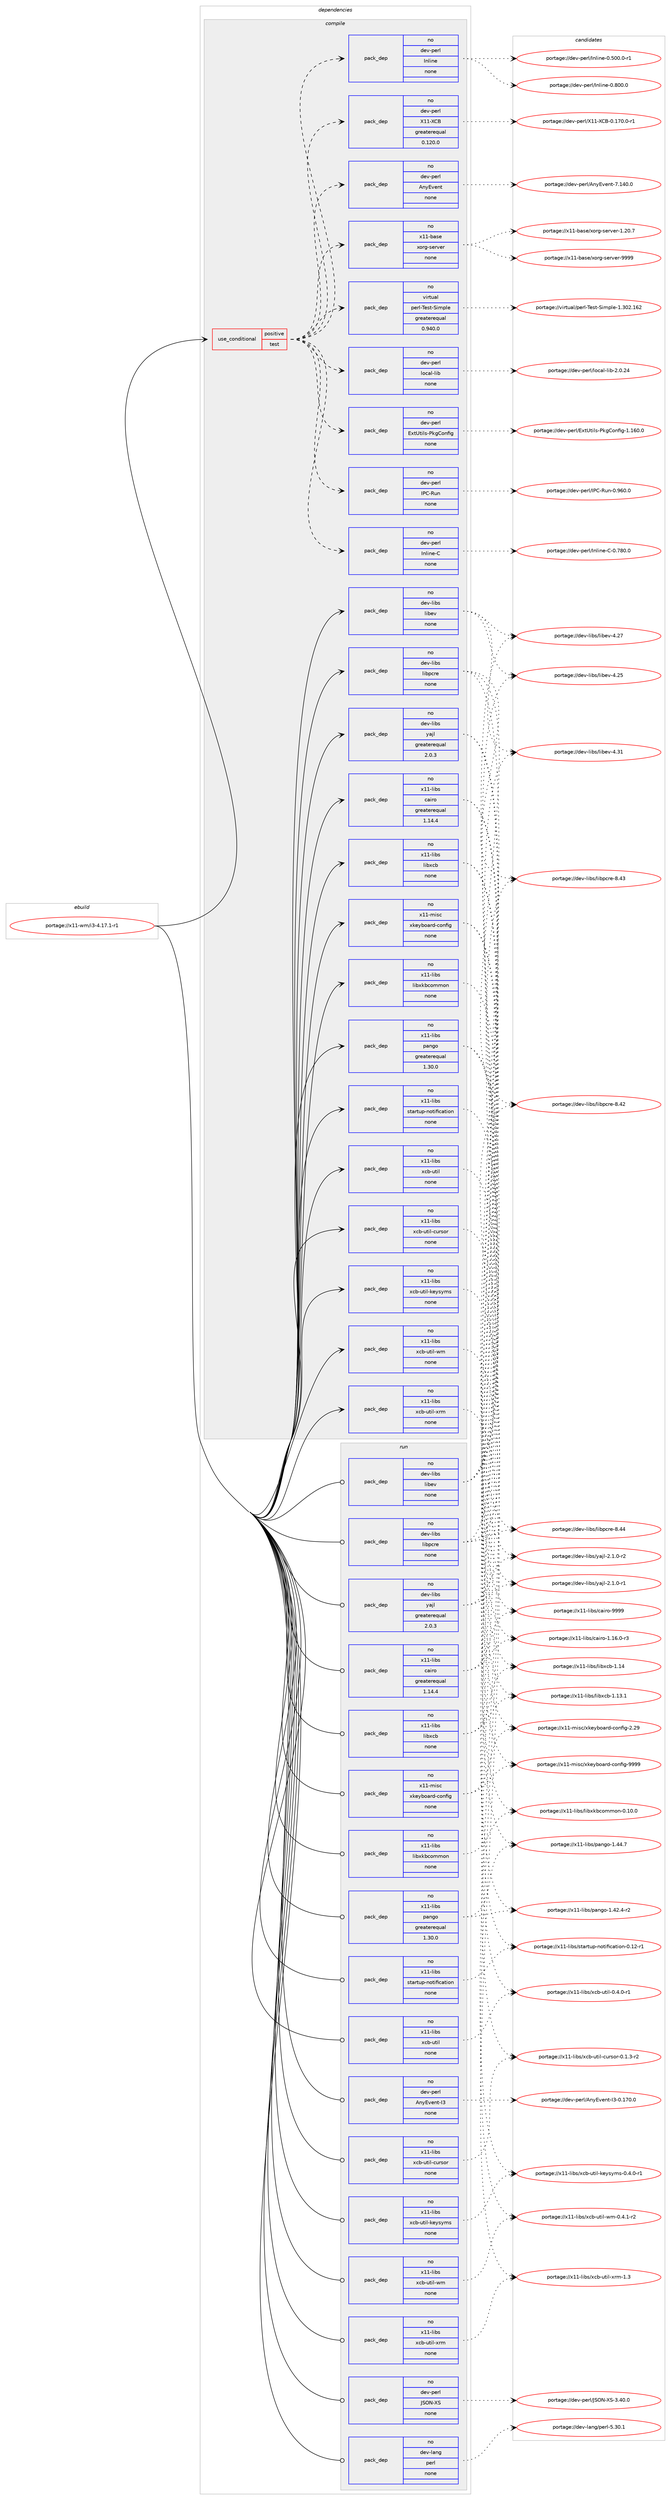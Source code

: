 digraph prolog {

# *************
# Graph options
# *************

newrank=true;
concentrate=true;
compound=true;
graph [rankdir=LR,fontname=Helvetica,fontsize=10,ranksep=1.5];#, ranksep=2.5, nodesep=0.2];
edge  [arrowhead=vee];
node  [fontname=Helvetica,fontsize=10];

# **********
# The ebuild
# **********

subgraph cluster_leftcol {
color=gray;
rank=same;
label=<<i>ebuild</i>>;
id [label="portage://x11-wm/i3-4.17.1-r1", color=red, width=4, href="../x11-wm/i3-4.17.1-r1.svg"];
}

# ****************
# The dependencies
# ****************

subgraph cluster_midcol {
color=gray;
label=<<i>dependencies</i>>;
subgraph cluster_compile {
fillcolor="#eeeeee";
style=filled;
label=<<i>compile</i>>;
subgraph cond359 {
dependency2326 [label=<<TABLE BORDER="0" CELLBORDER="1" CELLSPACING="0" CELLPADDING="4"><TR><TD ROWSPAN="3" CELLPADDING="10">use_conditional</TD></TR><TR><TD>positive</TD></TR><TR><TD>test</TD></TR></TABLE>>, shape=none, color=red];
subgraph pack1948 {
dependency2327 [label=<<TABLE BORDER="0" CELLBORDER="1" CELLSPACING="0" CELLPADDING="4" WIDTH="220"><TR><TD ROWSPAN="6" CELLPADDING="30">pack_dep</TD></TR><TR><TD WIDTH="110">no</TD></TR><TR><TD>dev-perl</TD></TR><TR><TD>AnyEvent</TD></TR><TR><TD>none</TD></TR><TR><TD></TD></TR></TABLE>>, shape=none, color=blue];
}
dependency2326:e -> dependency2327:w [weight=20,style="dashed",arrowhead="vee"];
subgraph pack1949 {
dependency2328 [label=<<TABLE BORDER="0" CELLBORDER="1" CELLSPACING="0" CELLPADDING="4" WIDTH="220"><TR><TD ROWSPAN="6" CELLPADDING="30">pack_dep</TD></TR><TR><TD WIDTH="110">no</TD></TR><TR><TD>dev-perl</TD></TR><TR><TD>X11-XCB</TD></TR><TR><TD>greaterequal</TD></TR><TR><TD>0.120.0</TD></TR></TABLE>>, shape=none, color=blue];
}
dependency2326:e -> dependency2328:w [weight=20,style="dashed",arrowhead="vee"];
subgraph pack1950 {
dependency2329 [label=<<TABLE BORDER="0" CELLBORDER="1" CELLSPACING="0" CELLPADDING="4" WIDTH="220"><TR><TD ROWSPAN="6" CELLPADDING="30">pack_dep</TD></TR><TR><TD WIDTH="110">no</TD></TR><TR><TD>dev-perl</TD></TR><TR><TD>Inline</TD></TR><TR><TD>none</TD></TR><TR><TD></TD></TR></TABLE>>, shape=none, color=blue];
}
dependency2326:e -> dependency2329:w [weight=20,style="dashed",arrowhead="vee"];
subgraph pack1951 {
dependency2330 [label=<<TABLE BORDER="0" CELLBORDER="1" CELLSPACING="0" CELLPADDING="4" WIDTH="220"><TR><TD ROWSPAN="6" CELLPADDING="30">pack_dep</TD></TR><TR><TD WIDTH="110">no</TD></TR><TR><TD>dev-perl</TD></TR><TR><TD>Inline-C</TD></TR><TR><TD>none</TD></TR><TR><TD></TD></TR></TABLE>>, shape=none, color=blue];
}
dependency2326:e -> dependency2330:w [weight=20,style="dashed",arrowhead="vee"];
subgraph pack1952 {
dependency2331 [label=<<TABLE BORDER="0" CELLBORDER="1" CELLSPACING="0" CELLPADDING="4" WIDTH="220"><TR><TD ROWSPAN="6" CELLPADDING="30">pack_dep</TD></TR><TR><TD WIDTH="110">no</TD></TR><TR><TD>dev-perl</TD></TR><TR><TD>IPC-Run</TD></TR><TR><TD>none</TD></TR><TR><TD></TD></TR></TABLE>>, shape=none, color=blue];
}
dependency2326:e -> dependency2331:w [weight=20,style="dashed",arrowhead="vee"];
subgraph pack1953 {
dependency2332 [label=<<TABLE BORDER="0" CELLBORDER="1" CELLSPACING="0" CELLPADDING="4" WIDTH="220"><TR><TD ROWSPAN="6" CELLPADDING="30">pack_dep</TD></TR><TR><TD WIDTH="110">no</TD></TR><TR><TD>dev-perl</TD></TR><TR><TD>ExtUtils-PkgConfig</TD></TR><TR><TD>none</TD></TR><TR><TD></TD></TR></TABLE>>, shape=none, color=blue];
}
dependency2326:e -> dependency2332:w [weight=20,style="dashed",arrowhead="vee"];
subgraph pack1954 {
dependency2333 [label=<<TABLE BORDER="0" CELLBORDER="1" CELLSPACING="0" CELLPADDING="4" WIDTH="220"><TR><TD ROWSPAN="6" CELLPADDING="30">pack_dep</TD></TR><TR><TD WIDTH="110">no</TD></TR><TR><TD>dev-perl</TD></TR><TR><TD>local-lib</TD></TR><TR><TD>none</TD></TR><TR><TD></TD></TR></TABLE>>, shape=none, color=blue];
}
dependency2326:e -> dependency2333:w [weight=20,style="dashed",arrowhead="vee"];
subgraph pack1955 {
dependency2334 [label=<<TABLE BORDER="0" CELLBORDER="1" CELLSPACING="0" CELLPADDING="4" WIDTH="220"><TR><TD ROWSPAN="6" CELLPADDING="30">pack_dep</TD></TR><TR><TD WIDTH="110">no</TD></TR><TR><TD>virtual</TD></TR><TR><TD>perl-Test-Simple</TD></TR><TR><TD>greaterequal</TD></TR><TR><TD>0.940.0</TD></TR></TABLE>>, shape=none, color=blue];
}
dependency2326:e -> dependency2334:w [weight=20,style="dashed",arrowhead="vee"];
subgraph pack1956 {
dependency2335 [label=<<TABLE BORDER="0" CELLBORDER="1" CELLSPACING="0" CELLPADDING="4" WIDTH="220"><TR><TD ROWSPAN="6" CELLPADDING="30">pack_dep</TD></TR><TR><TD WIDTH="110">no</TD></TR><TR><TD>x11-base</TD></TR><TR><TD>xorg-server</TD></TR><TR><TD>none</TD></TR><TR><TD></TD></TR></TABLE>>, shape=none, color=blue];
}
dependency2326:e -> dependency2335:w [weight=20,style="dashed",arrowhead="vee"];
}
id:e -> dependency2326:w [weight=20,style="solid",arrowhead="vee"];
subgraph pack1957 {
dependency2336 [label=<<TABLE BORDER="0" CELLBORDER="1" CELLSPACING="0" CELLPADDING="4" WIDTH="220"><TR><TD ROWSPAN="6" CELLPADDING="30">pack_dep</TD></TR><TR><TD WIDTH="110">no</TD></TR><TR><TD>dev-libs</TD></TR><TR><TD>libev</TD></TR><TR><TD>none</TD></TR><TR><TD></TD></TR></TABLE>>, shape=none, color=blue];
}
id:e -> dependency2336:w [weight=20,style="solid",arrowhead="vee"];
subgraph pack1958 {
dependency2337 [label=<<TABLE BORDER="0" CELLBORDER="1" CELLSPACING="0" CELLPADDING="4" WIDTH="220"><TR><TD ROWSPAN="6" CELLPADDING="30">pack_dep</TD></TR><TR><TD WIDTH="110">no</TD></TR><TR><TD>dev-libs</TD></TR><TR><TD>libpcre</TD></TR><TR><TD>none</TD></TR><TR><TD></TD></TR></TABLE>>, shape=none, color=blue];
}
id:e -> dependency2337:w [weight=20,style="solid",arrowhead="vee"];
subgraph pack1959 {
dependency2338 [label=<<TABLE BORDER="0" CELLBORDER="1" CELLSPACING="0" CELLPADDING="4" WIDTH="220"><TR><TD ROWSPAN="6" CELLPADDING="30">pack_dep</TD></TR><TR><TD WIDTH="110">no</TD></TR><TR><TD>dev-libs</TD></TR><TR><TD>yajl</TD></TR><TR><TD>greaterequal</TD></TR><TR><TD>2.0.3</TD></TR></TABLE>>, shape=none, color=blue];
}
id:e -> dependency2338:w [weight=20,style="solid",arrowhead="vee"];
subgraph pack1960 {
dependency2339 [label=<<TABLE BORDER="0" CELLBORDER="1" CELLSPACING="0" CELLPADDING="4" WIDTH="220"><TR><TD ROWSPAN="6" CELLPADDING="30">pack_dep</TD></TR><TR><TD WIDTH="110">no</TD></TR><TR><TD>x11-libs</TD></TR><TR><TD>cairo</TD></TR><TR><TD>greaterequal</TD></TR><TR><TD>1.14.4</TD></TR></TABLE>>, shape=none, color=blue];
}
id:e -> dependency2339:w [weight=20,style="solid",arrowhead="vee"];
subgraph pack1961 {
dependency2340 [label=<<TABLE BORDER="0" CELLBORDER="1" CELLSPACING="0" CELLPADDING="4" WIDTH="220"><TR><TD ROWSPAN="6" CELLPADDING="30">pack_dep</TD></TR><TR><TD WIDTH="110">no</TD></TR><TR><TD>x11-libs</TD></TR><TR><TD>libxcb</TD></TR><TR><TD>none</TD></TR><TR><TD></TD></TR></TABLE>>, shape=none, color=blue];
}
id:e -> dependency2340:w [weight=20,style="solid",arrowhead="vee"];
subgraph pack1962 {
dependency2341 [label=<<TABLE BORDER="0" CELLBORDER="1" CELLSPACING="0" CELLPADDING="4" WIDTH="220"><TR><TD ROWSPAN="6" CELLPADDING="30">pack_dep</TD></TR><TR><TD WIDTH="110">no</TD></TR><TR><TD>x11-libs</TD></TR><TR><TD>libxkbcommon</TD></TR><TR><TD>none</TD></TR><TR><TD></TD></TR></TABLE>>, shape=none, color=blue];
}
id:e -> dependency2341:w [weight=20,style="solid",arrowhead="vee"];
subgraph pack1963 {
dependency2342 [label=<<TABLE BORDER="0" CELLBORDER="1" CELLSPACING="0" CELLPADDING="4" WIDTH="220"><TR><TD ROWSPAN="6" CELLPADDING="30">pack_dep</TD></TR><TR><TD WIDTH="110">no</TD></TR><TR><TD>x11-libs</TD></TR><TR><TD>pango</TD></TR><TR><TD>greaterequal</TD></TR><TR><TD>1.30.0</TD></TR></TABLE>>, shape=none, color=blue];
}
id:e -> dependency2342:w [weight=20,style="solid",arrowhead="vee"];
subgraph pack1964 {
dependency2343 [label=<<TABLE BORDER="0" CELLBORDER="1" CELLSPACING="0" CELLPADDING="4" WIDTH="220"><TR><TD ROWSPAN="6" CELLPADDING="30">pack_dep</TD></TR><TR><TD WIDTH="110">no</TD></TR><TR><TD>x11-libs</TD></TR><TR><TD>startup-notification</TD></TR><TR><TD>none</TD></TR><TR><TD></TD></TR></TABLE>>, shape=none, color=blue];
}
id:e -> dependency2343:w [weight=20,style="solid",arrowhead="vee"];
subgraph pack1965 {
dependency2344 [label=<<TABLE BORDER="0" CELLBORDER="1" CELLSPACING="0" CELLPADDING="4" WIDTH="220"><TR><TD ROWSPAN="6" CELLPADDING="30">pack_dep</TD></TR><TR><TD WIDTH="110">no</TD></TR><TR><TD>x11-libs</TD></TR><TR><TD>xcb-util</TD></TR><TR><TD>none</TD></TR><TR><TD></TD></TR></TABLE>>, shape=none, color=blue];
}
id:e -> dependency2344:w [weight=20,style="solid",arrowhead="vee"];
subgraph pack1966 {
dependency2345 [label=<<TABLE BORDER="0" CELLBORDER="1" CELLSPACING="0" CELLPADDING="4" WIDTH="220"><TR><TD ROWSPAN="6" CELLPADDING="30">pack_dep</TD></TR><TR><TD WIDTH="110">no</TD></TR><TR><TD>x11-libs</TD></TR><TR><TD>xcb-util-cursor</TD></TR><TR><TD>none</TD></TR><TR><TD></TD></TR></TABLE>>, shape=none, color=blue];
}
id:e -> dependency2345:w [weight=20,style="solid",arrowhead="vee"];
subgraph pack1967 {
dependency2346 [label=<<TABLE BORDER="0" CELLBORDER="1" CELLSPACING="0" CELLPADDING="4" WIDTH="220"><TR><TD ROWSPAN="6" CELLPADDING="30">pack_dep</TD></TR><TR><TD WIDTH="110">no</TD></TR><TR><TD>x11-libs</TD></TR><TR><TD>xcb-util-keysyms</TD></TR><TR><TD>none</TD></TR><TR><TD></TD></TR></TABLE>>, shape=none, color=blue];
}
id:e -> dependency2346:w [weight=20,style="solid",arrowhead="vee"];
subgraph pack1968 {
dependency2347 [label=<<TABLE BORDER="0" CELLBORDER="1" CELLSPACING="0" CELLPADDING="4" WIDTH="220"><TR><TD ROWSPAN="6" CELLPADDING="30">pack_dep</TD></TR><TR><TD WIDTH="110">no</TD></TR><TR><TD>x11-libs</TD></TR><TR><TD>xcb-util-wm</TD></TR><TR><TD>none</TD></TR><TR><TD></TD></TR></TABLE>>, shape=none, color=blue];
}
id:e -> dependency2347:w [weight=20,style="solid",arrowhead="vee"];
subgraph pack1969 {
dependency2348 [label=<<TABLE BORDER="0" CELLBORDER="1" CELLSPACING="0" CELLPADDING="4" WIDTH="220"><TR><TD ROWSPAN="6" CELLPADDING="30">pack_dep</TD></TR><TR><TD WIDTH="110">no</TD></TR><TR><TD>x11-libs</TD></TR><TR><TD>xcb-util-xrm</TD></TR><TR><TD>none</TD></TR><TR><TD></TD></TR></TABLE>>, shape=none, color=blue];
}
id:e -> dependency2348:w [weight=20,style="solid",arrowhead="vee"];
subgraph pack1970 {
dependency2349 [label=<<TABLE BORDER="0" CELLBORDER="1" CELLSPACING="0" CELLPADDING="4" WIDTH="220"><TR><TD ROWSPAN="6" CELLPADDING="30">pack_dep</TD></TR><TR><TD WIDTH="110">no</TD></TR><TR><TD>x11-misc</TD></TR><TR><TD>xkeyboard-config</TD></TR><TR><TD>none</TD></TR><TR><TD></TD></TR></TABLE>>, shape=none, color=blue];
}
id:e -> dependency2349:w [weight=20,style="solid",arrowhead="vee"];
}
subgraph cluster_compileandrun {
fillcolor="#eeeeee";
style=filled;
label=<<i>compile and run</i>>;
}
subgraph cluster_run {
fillcolor="#eeeeee";
style=filled;
label=<<i>run</i>>;
subgraph pack1971 {
dependency2350 [label=<<TABLE BORDER="0" CELLBORDER="1" CELLSPACING="0" CELLPADDING="4" WIDTH="220"><TR><TD ROWSPAN="6" CELLPADDING="30">pack_dep</TD></TR><TR><TD WIDTH="110">no</TD></TR><TR><TD>dev-lang</TD></TR><TR><TD>perl</TD></TR><TR><TD>none</TD></TR><TR><TD></TD></TR></TABLE>>, shape=none, color=blue];
}
id:e -> dependency2350:w [weight=20,style="solid",arrowhead="odot"];
subgraph pack1972 {
dependency2351 [label=<<TABLE BORDER="0" CELLBORDER="1" CELLSPACING="0" CELLPADDING="4" WIDTH="220"><TR><TD ROWSPAN="6" CELLPADDING="30">pack_dep</TD></TR><TR><TD WIDTH="110">no</TD></TR><TR><TD>dev-libs</TD></TR><TR><TD>libev</TD></TR><TR><TD>none</TD></TR><TR><TD></TD></TR></TABLE>>, shape=none, color=blue];
}
id:e -> dependency2351:w [weight=20,style="solid",arrowhead="odot"];
subgraph pack1973 {
dependency2352 [label=<<TABLE BORDER="0" CELLBORDER="1" CELLSPACING="0" CELLPADDING="4" WIDTH="220"><TR><TD ROWSPAN="6" CELLPADDING="30">pack_dep</TD></TR><TR><TD WIDTH="110">no</TD></TR><TR><TD>dev-libs</TD></TR><TR><TD>libpcre</TD></TR><TR><TD>none</TD></TR><TR><TD></TD></TR></TABLE>>, shape=none, color=blue];
}
id:e -> dependency2352:w [weight=20,style="solid",arrowhead="odot"];
subgraph pack1974 {
dependency2353 [label=<<TABLE BORDER="0" CELLBORDER="1" CELLSPACING="0" CELLPADDING="4" WIDTH="220"><TR><TD ROWSPAN="6" CELLPADDING="30">pack_dep</TD></TR><TR><TD WIDTH="110">no</TD></TR><TR><TD>dev-libs</TD></TR><TR><TD>yajl</TD></TR><TR><TD>greaterequal</TD></TR><TR><TD>2.0.3</TD></TR></TABLE>>, shape=none, color=blue];
}
id:e -> dependency2353:w [weight=20,style="solid",arrowhead="odot"];
subgraph pack1975 {
dependency2354 [label=<<TABLE BORDER="0" CELLBORDER="1" CELLSPACING="0" CELLPADDING="4" WIDTH="220"><TR><TD ROWSPAN="6" CELLPADDING="30">pack_dep</TD></TR><TR><TD WIDTH="110">no</TD></TR><TR><TD>dev-perl</TD></TR><TR><TD>AnyEvent-I3</TD></TR><TR><TD>none</TD></TR><TR><TD></TD></TR></TABLE>>, shape=none, color=blue];
}
id:e -> dependency2354:w [weight=20,style="solid",arrowhead="odot"];
subgraph pack1976 {
dependency2355 [label=<<TABLE BORDER="0" CELLBORDER="1" CELLSPACING="0" CELLPADDING="4" WIDTH="220"><TR><TD ROWSPAN="6" CELLPADDING="30">pack_dep</TD></TR><TR><TD WIDTH="110">no</TD></TR><TR><TD>dev-perl</TD></TR><TR><TD>JSON-XS</TD></TR><TR><TD>none</TD></TR><TR><TD></TD></TR></TABLE>>, shape=none, color=blue];
}
id:e -> dependency2355:w [weight=20,style="solid",arrowhead="odot"];
subgraph pack1977 {
dependency2356 [label=<<TABLE BORDER="0" CELLBORDER="1" CELLSPACING="0" CELLPADDING="4" WIDTH="220"><TR><TD ROWSPAN="6" CELLPADDING="30">pack_dep</TD></TR><TR><TD WIDTH="110">no</TD></TR><TR><TD>x11-libs</TD></TR><TR><TD>cairo</TD></TR><TR><TD>greaterequal</TD></TR><TR><TD>1.14.4</TD></TR></TABLE>>, shape=none, color=blue];
}
id:e -> dependency2356:w [weight=20,style="solid",arrowhead="odot"];
subgraph pack1978 {
dependency2357 [label=<<TABLE BORDER="0" CELLBORDER="1" CELLSPACING="0" CELLPADDING="4" WIDTH="220"><TR><TD ROWSPAN="6" CELLPADDING="30">pack_dep</TD></TR><TR><TD WIDTH="110">no</TD></TR><TR><TD>x11-libs</TD></TR><TR><TD>libxcb</TD></TR><TR><TD>none</TD></TR><TR><TD></TD></TR></TABLE>>, shape=none, color=blue];
}
id:e -> dependency2357:w [weight=20,style="solid",arrowhead="odot"];
subgraph pack1979 {
dependency2358 [label=<<TABLE BORDER="0" CELLBORDER="1" CELLSPACING="0" CELLPADDING="4" WIDTH="220"><TR><TD ROWSPAN="6" CELLPADDING="30">pack_dep</TD></TR><TR><TD WIDTH="110">no</TD></TR><TR><TD>x11-libs</TD></TR><TR><TD>libxkbcommon</TD></TR><TR><TD>none</TD></TR><TR><TD></TD></TR></TABLE>>, shape=none, color=blue];
}
id:e -> dependency2358:w [weight=20,style="solid",arrowhead="odot"];
subgraph pack1980 {
dependency2359 [label=<<TABLE BORDER="0" CELLBORDER="1" CELLSPACING="0" CELLPADDING="4" WIDTH="220"><TR><TD ROWSPAN="6" CELLPADDING="30">pack_dep</TD></TR><TR><TD WIDTH="110">no</TD></TR><TR><TD>x11-libs</TD></TR><TR><TD>pango</TD></TR><TR><TD>greaterequal</TD></TR><TR><TD>1.30.0</TD></TR></TABLE>>, shape=none, color=blue];
}
id:e -> dependency2359:w [weight=20,style="solid",arrowhead="odot"];
subgraph pack1981 {
dependency2360 [label=<<TABLE BORDER="0" CELLBORDER="1" CELLSPACING="0" CELLPADDING="4" WIDTH="220"><TR><TD ROWSPAN="6" CELLPADDING="30">pack_dep</TD></TR><TR><TD WIDTH="110">no</TD></TR><TR><TD>x11-libs</TD></TR><TR><TD>startup-notification</TD></TR><TR><TD>none</TD></TR><TR><TD></TD></TR></TABLE>>, shape=none, color=blue];
}
id:e -> dependency2360:w [weight=20,style="solid",arrowhead="odot"];
subgraph pack1982 {
dependency2361 [label=<<TABLE BORDER="0" CELLBORDER="1" CELLSPACING="0" CELLPADDING="4" WIDTH="220"><TR><TD ROWSPAN="6" CELLPADDING="30">pack_dep</TD></TR><TR><TD WIDTH="110">no</TD></TR><TR><TD>x11-libs</TD></TR><TR><TD>xcb-util</TD></TR><TR><TD>none</TD></TR><TR><TD></TD></TR></TABLE>>, shape=none, color=blue];
}
id:e -> dependency2361:w [weight=20,style="solid",arrowhead="odot"];
subgraph pack1983 {
dependency2362 [label=<<TABLE BORDER="0" CELLBORDER="1" CELLSPACING="0" CELLPADDING="4" WIDTH="220"><TR><TD ROWSPAN="6" CELLPADDING="30">pack_dep</TD></TR><TR><TD WIDTH="110">no</TD></TR><TR><TD>x11-libs</TD></TR><TR><TD>xcb-util-cursor</TD></TR><TR><TD>none</TD></TR><TR><TD></TD></TR></TABLE>>, shape=none, color=blue];
}
id:e -> dependency2362:w [weight=20,style="solid",arrowhead="odot"];
subgraph pack1984 {
dependency2363 [label=<<TABLE BORDER="0" CELLBORDER="1" CELLSPACING="0" CELLPADDING="4" WIDTH="220"><TR><TD ROWSPAN="6" CELLPADDING="30">pack_dep</TD></TR><TR><TD WIDTH="110">no</TD></TR><TR><TD>x11-libs</TD></TR><TR><TD>xcb-util-keysyms</TD></TR><TR><TD>none</TD></TR><TR><TD></TD></TR></TABLE>>, shape=none, color=blue];
}
id:e -> dependency2363:w [weight=20,style="solid",arrowhead="odot"];
subgraph pack1985 {
dependency2364 [label=<<TABLE BORDER="0" CELLBORDER="1" CELLSPACING="0" CELLPADDING="4" WIDTH="220"><TR><TD ROWSPAN="6" CELLPADDING="30">pack_dep</TD></TR><TR><TD WIDTH="110">no</TD></TR><TR><TD>x11-libs</TD></TR><TR><TD>xcb-util-wm</TD></TR><TR><TD>none</TD></TR><TR><TD></TD></TR></TABLE>>, shape=none, color=blue];
}
id:e -> dependency2364:w [weight=20,style="solid",arrowhead="odot"];
subgraph pack1986 {
dependency2365 [label=<<TABLE BORDER="0" CELLBORDER="1" CELLSPACING="0" CELLPADDING="4" WIDTH="220"><TR><TD ROWSPAN="6" CELLPADDING="30">pack_dep</TD></TR><TR><TD WIDTH="110">no</TD></TR><TR><TD>x11-libs</TD></TR><TR><TD>xcb-util-xrm</TD></TR><TR><TD>none</TD></TR><TR><TD></TD></TR></TABLE>>, shape=none, color=blue];
}
id:e -> dependency2365:w [weight=20,style="solid",arrowhead="odot"];
subgraph pack1987 {
dependency2366 [label=<<TABLE BORDER="0" CELLBORDER="1" CELLSPACING="0" CELLPADDING="4" WIDTH="220"><TR><TD ROWSPAN="6" CELLPADDING="30">pack_dep</TD></TR><TR><TD WIDTH="110">no</TD></TR><TR><TD>x11-misc</TD></TR><TR><TD>xkeyboard-config</TD></TR><TR><TD>none</TD></TR><TR><TD></TD></TR></TABLE>>, shape=none, color=blue];
}
id:e -> dependency2366:w [weight=20,style="solid",arrowhead="odot"];
}
}

# **************
# The candidates
# **************

subgraph cluster_choices {
rank=same;
color=gray;
label=<<i>candidates</i>>;

subgraph choice1948 {
color=black;
nodesep=1;
choice100101118451121011141084765110121691181011101164555464952484648 [label="portage://dev-perl/AnyEvent-7.140.0", color=red, width=4,href="../dev-perl/AnyEvent-7.140.0.svg"];
dependency2327:e -> choice100101118451121011141084765110121691181011101164555464952484648:w [style=dotted,weight="100"];
}
subgraph choice1949 {
color=black;
nodesep=1;
choice10010111845112101114108478849494588676645484649554846484511449 [label="portage://dev-perl/X11-XCB-0.170.0-r1", color=red, width=4,href="../dev-perl/X11-XCB-0.170.0-r1.svg"];
dependency2328:e -> choice10010111845112101114108478849494588676645484649554846484511449:w [style=dotted,weight="100"];
}
subgraph choice1950 {
color=black;
nodesep=1;
choice1001011184511210111410847731101081051101014548465648484648 [label="portage://dev-perl/Inline-0.800.0", color=red, width=4,href="../dev-perl/Inline-0.800.0.svg"];
choice10010111845112101114108477311010810511010145484653484846484511449 [label="portage://dev-perl/Inline-0.500.0-r1", color=red, width=4,href="../dev-perl/Inline-0.500.0-r1.svg"];
dependency2329:e -> choice1001011184511210111410847731101081051101014548465648484648:w [style=dotted,weight="100"];
dependency2329:e -> choice10010111845112101114108477311010810511010145484653484846484511449:w [style=dotted,weight="100"];
}
subgraph choice1951 {
color=black;
nodesep=1;
choice10010111845112101114108477311010810511010145674548465556484648 [label="portage://dev-perl/Inline-C-0.780.0", color=red, width=4,href="../dev-perl/Inline-C-0.780.0.svg"];
dependency2330:e -> choice10010111845112101114108477311010810511010145674548465556484648:w [style=dotted,weight="100"];
}
subgraph choice1952 {
color=black;
nodesep=1;
choice100101118451121011141084773806745821171104548465754484648 [label="portage://dev-perl/IPC-Run-0.960.0", color=red, width=4,href="../dev-perl/IPC-Run-0.960.0.svg"];
dependency2331:e -> choice100101118451121011141084773806745821171104548465754484648:w [style=dotted,weight="100"];
}
subgraph choice1953 {
color=black;
nodesep=1;
choice100101118451121011141084769120116851161051081154580107103671111101021051034549464954484648 [label="portage://dev-perl/ExtUtils-PkgConfig-1.160.0", color=red, width=4,href="../dev-perl/ExtUtils-PkgConfig-1.160.0.svg"];
dependency2332:e -> choice100101118451121011141084769120116851161051081154580107103671111101021051034549464954484648:w [style=dotted,weight="100"];
}
subgraph choice1954 {
color=black;
nodesep=1;
choice10010111845112101114108471081119997108451081059845504648465052 [label="portage://dev-perl/local-lib-2.0.24", color=red, width=4,href="../dev-perl/local-lib-2.0.24.svg"];
dependency2333:e -> choice10010111845112101114108471081119997108451081059845504648465052:w [style=dotted,weight="100"];
}
subgraph choice1955 {
color=black;
nodesep=1;
choice11810511411611797108471121011141084584101115116458310510911210810145494651485046495450 [label="portage://virtual/perl-Test-Simple-1.302.162", color=red, width=4,href="../virtual/perl-Test-Simple-1.302.162.svg"];
dependency2334:e -> choice11810511411611797108471121011141084584101115116458310510911210810145494651485046495450:w [style=dotted,weight="100"];
}
subgraph choice1956 {
color=black;
nodesep=1;
choice120494945989711510147120111114103451151011141181011144557575757 [label="portage://x11-base/xorg-server-9999", color=red, width=4,href="../x11-base/xorg-server-9999.svg"];
choice1204949459897115101471201111141034511510111411810111445494650484655 [label="portage://x11-base/xorg-server-1.20.7", color=red, width=4,href="../x11-base/xorg-server-1.20.7.svg"];
dependency2335:e -> choice120494945989711510147120111114103451151011141181011144557575757:w [style=dotted,weight="100"];
dependency2335:e -> choice1204949459897115101471201111141034511510111411810111445494650484655:w [style=dotted,weight="100"];
}
subgraph choice1957 {
color=black;
nodesep=1;
choice100101118451081059811547108105981011184552465149 [label="portage://dev-libs/libev-4.31", color=red, width=4,href="../dev-libs/libev-4.31.svg"];
choice100101118451081059811547108105981011184552465055 [label="portage://dev-libs/libev-4.27", color=red, width=4,href="../dev-libs/libev-4.27.svg"];
choice100101118451081059811547108105981011184552465053 [label="portage://dev-libs/libev-4.25", color=red, width=4,href="../dev-libs/libev-4.25.svg"];
dependency2336:e -> choice100101118451081059811547108105981011184552465149:w [style=dotted,weight="100"];
dependency2336:e -> choice100101118451081059811547108105981011184552465055:w [style=dotted,weight="100"];
dependency2336:e -> choice100101118451081059811547108105981011184552465053:w [style=dotted,weight="100"];
}
subgraph choice1958 {
color=black;
nodesep=1;
choice10010111845108105981154710810598112991141014556465252 [label="portage://dev-libs/libpcre-8.44", color=red, width=4,href="../dev-libs/libpcre-8.44.svg"];
choice10010111845108105981154710810598112991141014556465251 [label="portage://dev-libs/libpcre-8.43", color=red, width=4,href="../dev-libs/libpcre-8.43.svg"];
choice10010111845108105981154710810598112991141014556465250 [label="portage://dev-libs/libpcre-8.42", color=red, width=4,href="../dev-libs/libpcre-8.42.svg"];
dependency2337:e -> choice10010111845108105981154710810598112991141014556465252:w [style=dotted,weight="100"];
dependency2337:e -> choice10010111845108105981154710810598112991141014556465251:w [style=dotted,weight="100"];
dependency2337:e -> choice10010111845108105981154710810598112991141014556465250:w [style=dotted,weight="100"];
}
subgraph choice1959 {
color=black;
nodesep=1;
choice100101118451081059811547121971061084550464946484511450 [label="portage://dev-libs/yajl-2.1.0-r2", color=red, width=4,href="../dev-libs/yajl-2.1.0-r2.svg"];
choice100101118451081059811547121971061084550464946484511449 [label="portage://dev-libs/yajl-2.1.0-r1", color=red, width=4,href="../dev-libs/yajl-2.1.0-r1.svg"];
dependency2338:e -> choice100101118451081059811547121971061084550464946484511450:w [style=dotted,weight="100"];
dependency2338:e -> choice100101118451081059811547121971061084550464946484511449:w [style=dotted,weight="100"];
}
subgraph choice1960 {
color=black;
nodesep=1;
choice120494945108105981154799971051141114557575757 [label="portage://x11-libs/cairo-9999", color=red, width=4,href="../x11-libs/cairo-9999.svg"];
choice12049494510810598115479997105114111454946495446484511451 [label="portage://x11-libs/cairo-1.16.0-r3", color=red, width=4,href="../x11-libs/cairo-1.16.0-r3.svg"];
dependency2339:e -> choice120494945108105981154799971051141114557575757:w [style=dotted,weight="100"];
dependency2339:e -> choice12049494510810598115479997105114111454946495446484511451:w [style=dotted,weight="100"];
}
subgraph choice1961 {
color=black;
nodesep=1;
choice12049494510810598115471081059812099984549464952 [label="portage://x11-libs/libxcb-1.14", color=red, width=4,href="../x11-libs/libxcb-1.14.svg"];
choice120494945108105981154710810598120999845494649514649 [label="portage://x11-libs/libxcb-1.13.1", color=red, width=4,href="../x11-libs/libxcb-1.13.1.svg"];
dependency2340:e -> choice12049494510810598115471081059812099984549464952:w [style=dotted,weight="100"];
dependency2340:e -> choice120494945108105981154710810598120999845494649514649:w [style=dotted,weight="100"];
}
subgraph choice1962 {
color=black;
nodesep=1;
choice120494945108105981154710810598120107989911110910911111045484649484648 [label="portage://x11-libs/libxkbcommon-0.10.0", color=red, width=4,href="../x11-libs/libxkbcommon-0.10.0.svg"];
dependency2341:e -> choice120494945108105981154710810598120107989911110910911111045484649484648:w [style=dotted,weight="100"];
}
subgraph choice1963 {
color=black;
nodesep=1;
choice12049494510810598115471129711010311145494652524655 [label="portage://x11-libs/pango-1.44.7", color=red, width=4,href="../x11-libs/pango-1.44.7.svg"];
choice120494945108105981154711297110103111454946525046524511450 [label="portage://x11-libs/pango-1.42.4-r2", color=red, width=4,href="../x11-libs/pango-1.42.4-r2.svg"];
dependency2342:e -> choice12049494510810598115471129711010311145494652524655:w [style=dotted,weight="100"];
dependency2342:e -> choice120494945108105981154711297110103111454946525046524511450:w [style=dotted,weight="100"];
}
subgraph choice1964 {
color=black;
nodesep=1;
choice12049494510810598115471151169711411611711245110111116105102105999711610511111045484649504511449 [label="portage://x11-libs/startup-notification-0.12-r1", color=red, width=4,href="../x11-libs/startup-notification-0.12-r1.svg"];
dependency2343:e -> choice12049494510810598115471151169711411611711245110111116105102105999711610511111045484649504511449:w [style=dotted,weight="100"];
}
subgraph choice1965 {
color=black;
nodesep=1;
choice12049494510810598115471209998451171161051084548465246484511449 [label="portage://x11-libs/xcb-util-0.4.0-r1", color=red, width=4,href="../x11-libs/xcb-util-0.4.0-r1.svg"];
dependency2344:e -> choice12049494510810598115471209998451171161051084548465246484511449:w [style=dotted,weight="100"];
}
subgraph choice1966 {
color=black;
nodesep=1;
choice120494945108105981154712099984511711610510845991171141151111144548464946514511450 [label="portage://x11-libs/xcb-util-cursor-0.1.3-r2", color=red, width=4,href="../x11-libs/xcb-util-cursor-0.1.3-r2.svg"];
dependency2345:e -> choice120494945108105981154712099984511711610510845991171141151111144548464946514511450:w [style=dotted,weight="100"];
}
subgraph choice1967 {
color=black;
nodesep=1;
choice1204949451081059811547120999845117116105108451071011211151211091154548465246484511449 [label="portage://x11-libs/xcb-util-keysyms-0.4.0-r1", color=red, width=4,href="../x11-libs/xcb-util-keysyms-0.4.0-r1.svg"];
dependency2346:e -> choice1204949451081059811547120999845117116105108451071011211151211091154548465246484511449:w [style=dotted,weight="100"];
}
subgraph choice1968 {
color=black;
nodesep=1;
choice1204949451081059811547120999845117116105108451191094548465246494511450 [label="portage://x11-libs/xcb-util-wm-0.4.1-r2", color=red, width=4,href="../x11-libs/xcb-util-wm-0.4.1-r2.svg"];
dependency2347:e -> choice1204949451081059811547120999845117116105108451191094548465246494511450:w [style=dotted,weight="100"];
}
subgraph choice1969 {
color=black;
nodesep=1;
choice12049494510810598115471209998451171161051084512011410945494651 [label="portage://x11-libs/xcb-util-xrm-1.3", color=red, width=4,href="../x11-libs/xcb-util-xrm-1.3.svg"];
dependency2348:e -> choice12049494510810598115471209998451171161051084512011410945494651:w [style=dotted,weight="100"];
}
subgraph choice1970 {
color=black;
nodesep=1;
choice1204949451091051159947120107101121981119711410045991111101021051034557575757 [label="portage://x11-misc/xkeyboard-config-9999", color=red, width=4,href="../x11-misc/xkeyboard-config-9999.svg"];
choice1204949451091051159947120107101121981119711410045991111101021051034550465057 [label="portage://x11-misc/xkeyboard-config-2.29", color=red, width=4,href="../x11-misc/xkeyboard-config-2.29.svg"];
dependency2349:e -> choice1204949451091051159947120107101121981119711410045991111101021051034557575757:w [style=dotted,weight="100"];
dependency2349:e -> choice1204949451091051159947120107101121981119711410045991111101021051034550465057:w [style=dotted,weight="100"];
}
subgraph choice1971 {
color=black;
nodesep=1;
choice10010111845108971101034711210111410845534651484649 [label="portage://dev-lang/perl-5.30.1", color=red, width=4,href="../dev-lang/perl-5.30.1.svg"];
dependency2350:e -> choice10010111845108971101034711210111410845534651484649:w [style=dotted,weight="100"];
}
subgraph choice1972 {
color=black;
nodesep=1;
choice100101118451081059811547108105981011184552465149 [label="portage://dev-libs/libev-4.31", color=red, width=4,href="../dev-libs/libev-4.31.svg"];
choice100101118451081059811547108105981011184552465055 [label="portage://dev-libs/libev-4.27", color=red, width=4,href="../dev-libs/libev-4.27.svg"];
choice100101118451081059811547108105981011184552465053 [label="portage://dev-libs/libev-4.25", color=red, width=4,href="../dev-libs/libev-4.25.svg"];
dependency2351:e -> choice100101118451081059811547108105981011184552465149:w [style=dotted,weight="100"];
dependency2351:e -> choice100101118451081059811547108105981011184552465055:w [style=dotted,weight="100"];
dependency2351:e -> choice100101118451081059811547108105981011184552465053:w [style=dotted,weight="100"];
}
subgraph choice1973 {
color=black;
nodesep=1;
choice10010111845108105981154710810598112991141014556465252 [label="portage://dev-libs/libpcre-8.44", color=red, width=4,href="../dev-libs/libpcre-8.44.svg"];
choice10010111845108105981154710810598112991141014556465251 [label="portage://dev-libs/libpcre-8.43", color=red, width=4,href="../dev-libs/libpcre-8.43.svg"];
choice10010111845108105981154710810598112991141014556465250 [label="portage://dev-libs/libpcre-8.42", color=red, width=4,href="../dev-libs/libpcre-8.42.svg"];
dependency2352:e -> choice10010111845108105981154710810598112991141014556465252:w [style=dotted,weight="100"];
dependency2352:e -> choice10010111845108105981154710810598112991141014556465251:w [style=dotted,weight="100"];
dependency2352:e -> choice10010111845108105981154710810598112991141014556465250:w [style=dotted,weight="100"];
}
subgraph choice1974 {
color=black;
nodesep=1;
choice100101118451081059811547121971061084550464946484511450 [label="portage://dev-libs/yajl-2.1.0-r2", color=red, width=4,href="../dev-libs/yajl-2.1.0-r2.svg"];
choice100101118451081059811547121971061084550464946484511449 [label="portage://dev-libs/yajl-2.1.0-r1", color=red, width=4,href="../dev-libs/yajl-2.1.0-r1.svg"];
dependency2353:e -> choice100101118451081059811547121971061084550464946484511450:w [style=dotted,weight="100"];
dependency2353:e -> choice100101118451081059811547121971061084550464946484511449:w [style=dotted,weight="100"];
}
subgraph choice1975 {
color=black;
nodesep=1;
choice100101118451121011141084765110121691181011101164573514548464955484648 [label="portage://dev-perl/AnyEvent-I3-0.170.0", color=red, width=4,href="../dev-perl/AnyEvent-I3-0.170.0.svg"];
dependency2354:e -> choice100101118451121011141084765110121691181011101164573514548464955484648:w [style=dotted,weight="100"];
}
subgraph choice1976 {
color=black;
nodesep=1;
choice10010111845112101114108477483797845888345514652484648 [label="portage://dev-perl/JSON-XS-3.40.0", color=red, width=4,href="../dev-perl/JSON-XS-3.40.0.svg"];
dependency2355:e -> choice10010111845112101114108477483797845888345514652484648:w [style=dotted,weight="100"];
}
subgraph choice1977 {
color=black;
nodesep=1;
choice120494945108105981154799971051141114557575757 [label="portage://x11-libs/cairo-9999", color=red, width=4,href="../x11-libs/cairo-9999.svg"];
choice12049494510810598115479997105114111454946495446484511451 [label="portage://x11-libs/cairo-1.16.0-r3", color=red, width=4,href="../x11-libs/cairo-1.16.0-r3.svg"];
dependency2356:e -> choice120494945108105981154799971051141114557575757:w [style=dotted,weight="100"];
dependency2356:e -> choice12049494510810598115479997105114111454946495446484511451:w [style=dotted,weight="100"];
}
subgraph choice1978 {
color=black;
nodesep=1;
choice12049494510810598115471081059812099984549464952 [label="portage://x11-libs/libxcb-1.14", color=red, width=4,href="../x11-libs/libxcb-1.14.svg"];
choice120494945108105981154710810598120999845494649514649 [label="portage://x11-libs/libxcb-1.13.1", color=red, width=4,href="../x11-libs/libxcb-1.13.1.svg"];
dependency2357:e -> choice12049494510810598115471081059812099984549464952:w [style=dotted,weight="100"];
dependency2357:e -> choice120494945108105981154710810598120999845494649514649:w [style=dotted,weight="100"];
}
subgraph choice1979 {
color=black;
nodesep=1;
choice120494945108105981154710810598120107989911110910911111045484649484648 [label="portage://x11-libs/libxkbcommon-0.10.0", color=red, width=4,href="../x11-libs/libxkbcommon-0.10.0.svg"];
dependency2358:e -> choice120494945108105981154710810598120107989911110910911111045484649484648:w [style=dotted,weight="100"];
}
subgraph choice1980 {
color=black;
nodesep=1;
choice12049494510810598115471129711010311145494652524655 [label="portage://x11-libs/pango-1.44.7", color=red, width=4,href="../x11-libs/pango-1.44.7.svg"];
choice120494945108105981154711297110103111454946525046524511450 [label="portage://x11-libs/pango-1.42.4-r2", color=red, width=4,href="../x11-libs/pango-1.42.4-r2.svg"];
dependency2359:e -> choice12049494510810598115471129711010311145494652524655:w [style=dotted,weight="100"];
dependency2359:e -> choice120494945108105981154711297110103111454946525046524511450:w [style=dotted,weight="100"];
}
subgraph choice1981 {
color=black;
nodesep=1;
choice12049494510810598115471151169711411611711245110111116105102105999711610511111045484649504511449 [label="portage://x11-libs/startup-notification-0.12-r1", color=red, width=4,href="../x11-libs/startup-notification-0.12-r1.svg"];
dependency2360:e -> choice12049494510810598115471151169711411611711245110111116105102105999711610511111045484649504511449:w [style=dotted,weight="100"];
}
subgraph choice1982 {
color=black;
nodesep=1;
choice12049494510810598115471209998451171161051084548465246484511449 [label="portage://x11-libs/xcb-util-0.4.0-r1", color=red, width=4,href="../x11-libs/xcb-util-0.4.0-r1.svg"];
dependency2361:e -> choice12049494510810598115471209998451171161051084548465246484511449:w [style=dotted,weight="100"];
}
subgraph choice1983 {
color=black;
nodesep=1;
choice120494945108105981154712099984511711610510845991171141151111144548464946514511450 [label="portage://x11-libs/xcb-util-cursor-0.1.3-r2", color=red, width=4,href="../x11-libs/xcb-util-cursor-0.1.3-r2.svg"];
dependency2362:e -> choice120494945108105981154712099984511711610510845991171141151111144548464946514511450:w [style=dotted,weight="100"];
}
subgraph choice1984 {
color=black;
nodesep=1;
choice1204949451081059811547120999845117116105108451071011211151211091154548465246484511449 [label="portage://x11-libs/xcb-util-keysyms-0.4.0-r1", color=red, width=4,href="../x11-libs/xcb-util-keysyms-0.4.0-r1.svg"];
dependency2363:e -> choice1204949451081059811547120999845117116105108451071011211151211091154548465246484511449:w [style=dotted,weight="100"];
}
subgraph choice1985 {
color=black;
nodesep=1;
choice1204949451081059811547120999845117116105108451191094548465246494511450 [label="portage://x11-libs/xcb-util-wm-0.4.1-r2", color=red, width=4,href="../x11-libs/xcb-util-wm-0.4.1-r2.svg"];
dependency2364:e -> choice1204949451081059811547120999845117116105108451191094548465246494511450:w [style=dotted,weight="100"];
}
subgraph choice1986 {
color=black;
nodesep=1;
choice12049494510810598115471209998451171161051084512011410945494651 [label="portage://x11-libs/xcb-util-xrm-1.3", color=red, width=4,href="../x11-libs/xcb-util-xrm-1.3.svg"];
dependency2365:e -> choice12049494510810598115471209998451171161051084512011410945494651:w [style=dotted,weight="100"];
}
subgraph choice1987 {
color=black;
nodesep=1;
choice1204949451091051159947120107101121981119711410045991111101021051034557575757 [label="portage://x11-misc/xkeyboard-config-9999", color=red, width=4,href="../x11-misc/xkeyboard-config-9999.svg"];
choice1204949451091051159947120107101121981119711410045991111101021051034550465057 [label="portage://x11-misc/xkeyboard-config-2.29", color=red, width=4,href="../x11-misc/xkeyboard-config-2.29.svg"];
dependency2366:e -> choice1204949451091051159947120107101121981119711410045991111101021051034557575757:w [style=dotted,weight="100"];
dependency2366:e -> choice1204949451091051159947120107101121981119711410045991111101021051034550465057:w [style=dotted,weight="100"];
}
}

}
